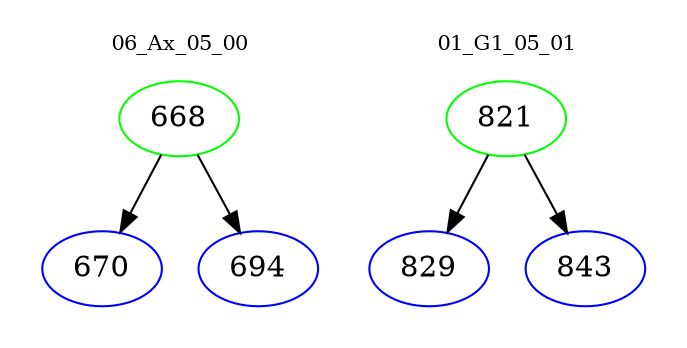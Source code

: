 digraph{
subgraph cluster_0 {
color = white
label = "06_Ax_05_00";
fontsize=10;
T0_668 [label="668", color="green"]
T0_668 -> T0_670 [color="black"]
T0_670 [label="670", color="blue"]
T0_668 -> T0_694 [color="black"]
T0_694 [label="694", color="blue"]
}
subgraph cluster_1 {
color = white
label = "01_G1_05_01";
fontsize=10;
T1_821 [label="821", color="green"]
T1_821 -> T1_829 [color="black"]
T1_829 [label="829", color="blue"]
T1_821 -> T1_843 [color="black"]
T1_843 [label="843", color="blue"]
}
}
